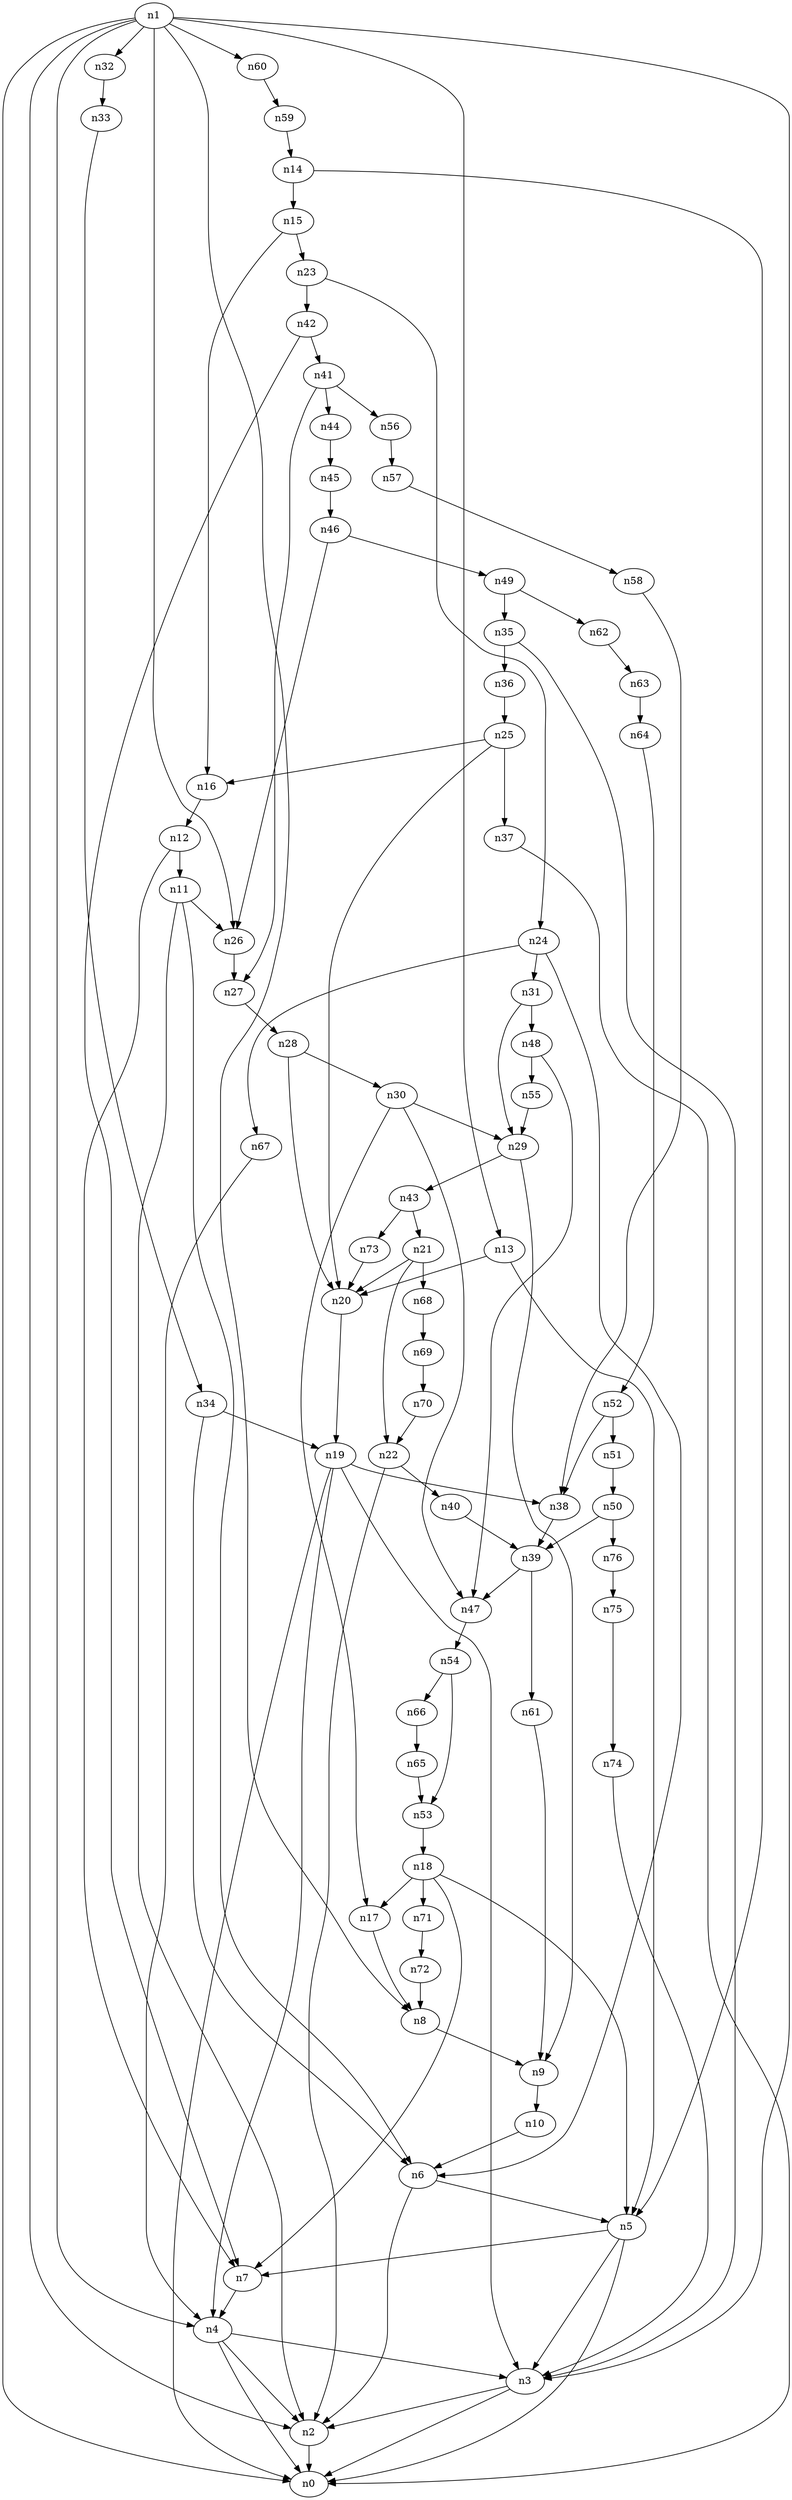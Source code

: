 digraph G {
	n1 -> n0	 [_graphml_id=e0];
	n1 -> n2	 [_graphml_id=e1];
	n1 -> n3	 [_graphml_id=e6];
	n1 -> n4	 [_graphml_id=e9];
	n1 -> n8	 [_graphml_id=e15];
	n1 -> n13	 [_graphml_id=e22];
	n1 -> n26	 [_graphml_id=e44];
	n1 -> n32	 [_graphml_id=e54];
	n1 -> n60	 [_graphml_id=e100];
	n2 -> n0	 [_graphml_id=e5];
	n3 -> n0	 [_graphml_id=e8];
	n3 -> n2	 [_graphml_id=e2];
	n4 -> n0	 [_graphml_id=e4];
	n4 -> n2	 [_graphml_id=e7];
	n4 -> n3	 [_graphml_id=e3];
	n5 -> n0	 [_graphml_id=e24];
	n5 -> n3	 [_graphml_id=e10];
	n5 -> n7	 [_graphml_id=e14];
	n6 -> n2	 [_graphml_id=e12];
	n6 -> n5	 [_graphml_id=e11];
	n7 -> n4	 [_graphml_id=e13];
	n8 -> n9	 [_graphml_id=e16];
	n9 -> n10	 [_graphml_id=e17];
	n10 -> n6	 [_graphml_id=e18];
	n11 -> n2	 [_graphml_id=e103];
	n11 -> n6	 [_graphml_id=e19];
	n11 -> n26	 [_graphml_id=e53];
	n12 -> n7	 [_graphml_id=e21];
	n12 -> n11	 [_graphml_id=e20];
	n13 -> n5	 [_graphml_id=e23];
	n13 -> n20	 [_graphml_id=e35];
	n14 -> n5	 [_graphml_id=e25];
	n14 -> n15	 [_graphml_id=e26];
	n15 -> n16	 [_graphml_id=e27];
	n15 -> n23	 [_graphml_id=e39];
	n16 -> n12	 [_graphml_id=e28];
	n17 -> n8	 [_graphml_id=e29];
	n18 -> n5	 [_graphml_id=e31];
	n18 -> n7	 [_graphml_id=e34];
	n18 -> n17	 [_graphml_id=e30];
	n18 -> n71	 [_graphml_id=e118];
	n19 -> n0	 [_graphml_id=e123];
	n19 -> n3	 [_graphml_id=e33];
	n19 -> n4	 [_graphml_id=e32];
	n19 -> n38	 [_graphml_id=e64];
	n20 -> n19	 [_graphml_id=e63];
	n21 -> n20	 [_graphml_id=e36];
	n21 -> n22	 [_graphml_id=e37];
	n21 -> n68	 [_graphml_id=e114];
	n22 -> n2	 [_graphml_id=e38];
	n22 -> n40	 [_graphml_id=e67];
	n23 -> n24	 [_graphml_id=e40];
	n23 -> n42	 [_graphml_id=e70];
	n24 -> n6	 [_graphml_id=e41];
	n24 -> n31	 [_graphml_id=e52];
	n24 -> n67	 [_graphml_id=e111];
	n25 -> n16	 [_graphml_id=e43];
	n25 -> n20	 [_graphml_id=e42];
	n25 -> n37	 [_graphml_id=e62];
	n26 -> n27	 [_graphml_id=e45];
	n27 -> n28	 [_graphml_id=e46];
	n28 -> n20	 [_graphml_id=e47];
	n28 -> n30	 [_graphml_id=e50];
	n29 -> n9	 [_graphml_id=e48];
	n29 -> n43	 [_graphml_id=e72];
	n30 -> n17	 [_graphml_id=e83];
	n30 -> n29	 [_graphml_id=e49];
	n30 -> n47	 [_graphml_id=e113];
	n31 -> n29	 [_graphml_id=e51];
	n31 -> n48	 [_graphml_id=e80];
	n32 -> n33	 [_graphml_id=e55];
	n33 -> n34	 [_graphml_id=e56];
	n34 -> n6	 [_graphml_id=e57];
	n34 -> n19	 [_graphml_id=e93];
	n35 -> n3	 [_graphml_id=e58];
	n35 -> n36	 [_graphml_id=e59];
	n36 -> n25	 [_graphml_id=e60];
	n37 -> n0	 [_graphml_id=e61];
	n38 -> n39	 [_graphml_id=e65];
	n39 -> n47	 [_graphml_id=e78];
	n39 -> n61	 [_graphml_id=e101];
	n40 -> n39	 [_graphml_id=e66];
	n41 -> n27	 [_graphml_id=e68];
	n41 -> n44	 [_graphml_id=e74];
	n41 -> n56	 [_graphml_id=e94];
	n42 -> n7	 [_graphml_id=e73];
	n42 -> n41	 [_graphml_id=e69];
	n43 -> n21	 [_graphml_id=e71];
	n43 -> n73	 [_graphml_id=e121];
	n44 -> n45	 [_graphml_id=e75];
	n45 -> n46	 [_graphml_id=e76];
	n46 -> n26	 [_graphml_id=e77];
	n46 -> n49	 [_graphml_id=e81];
	n47 -> n54	 [_graphml_id=e90];
	n48 -> n47	 [_graphml_id=e79];
	n48 -> n55	 [_graphml_id=e91];
	n49 -> n35	 [_graphml_id=e82];
	n49 -> n62	 [_graphml_id=e104];
	n50 -> n39	 [_graphml_id=e84];
	n50 -> n76	 [_graphml_id=e127];
	n51 -> n50	 [_graphml_id=e85];
	n52 -> n38	 [_graphml_id=e87];
	n52 -> n51	 [_graphml_id=e86];
	n53 -> n18	 [_graphml_id=e88];
	n54 -> n53	 [_graphml_id=e89];
	n54 -> n66	 [_graphml_id=e110];
	n55 -> n29	 [_graphml_id=e92];
	n56 -> n57	 [_graphml_id=e95];
	n57 -> n58	 [_graphml_id=e96];
	n58 -> n38	 [_graphml_id=e97];
	n59 -> n14	 [_graphml_id=e98];
	n60 -> n59	 [_graphml_id=e99];
	n61 -> n9	 [_graphml_id=e102];
	n62 -> n63	 [_graphml_id=e105];
	n63 -> n64	 [_graphml_id=e106];
	n64 -> n52	 [_graphml_id=e107];
	n65 -> n53	 [_graphml_id=e108];
	n66 -> n65	 [_graphml_id=e109];
	n67 -> n4	 [_graphml_id=e112];
	n68 -> n69	 [_graphml_id=e115];
	n69 -> n70	 [_graphml_id=e116];
	n70 -> n22	 [_graphml_id=e117];
	n71 -> n72	 [_graphml_id=e119];
	n72 -> n8	 [_graphml_id=e120];
	n73 -> n20	 [_graphml_id=e122];
	n74 -> n3	 [_graphml_id=e124];
	n75 -> n74	 [_graphml_id=e125];
	n76 -> n75	 [_graphml_id=e126];
}
